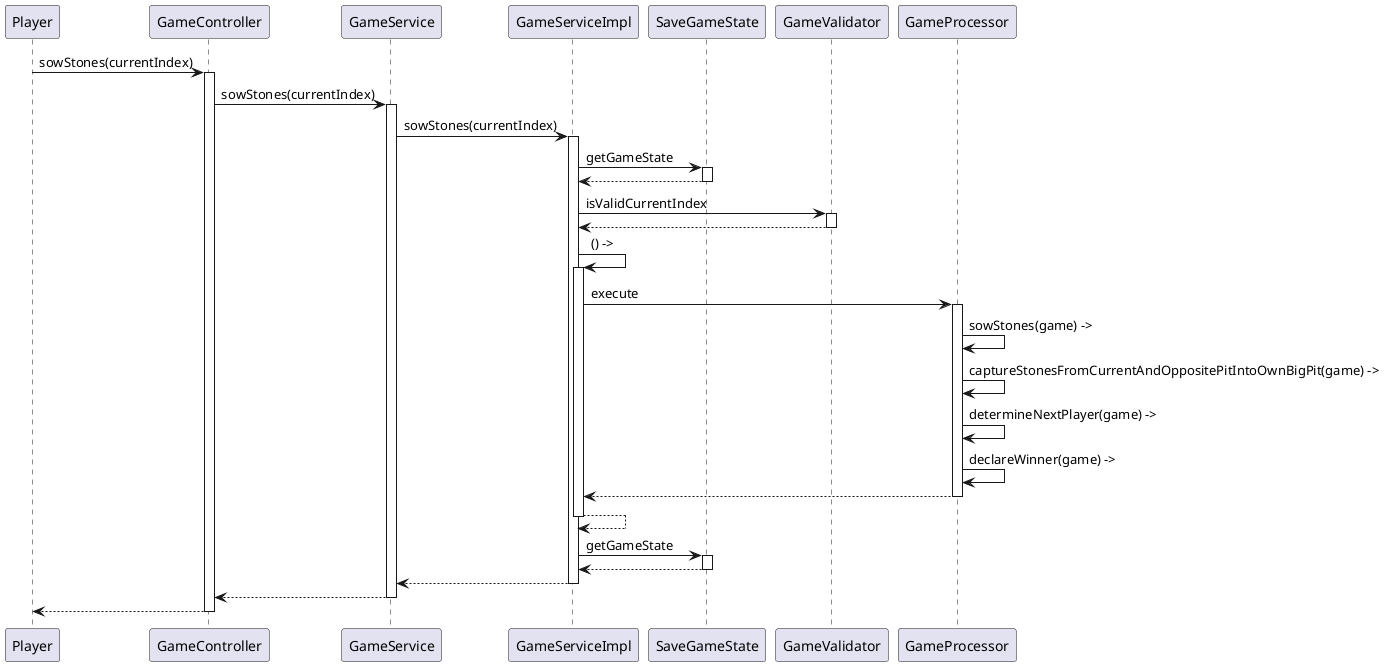 @startuml
participant Player
Player -> GameController : sowStones(currentIndex)
activate GameController
GameController -> GameService : sowStones(currentIndex)
activate GameService
GameService -> GameServiceImpl : sowStones(currentIndex)
activate GameServiceImpl
GameServiceImpl -> SaveGameState : getGameState
activate SaveGameState
SaveGameState --> GameServiceImpl
deactivate SaveGameState
GameServiceImpl -> GameValidator : isValidCurrentIndex
activate GameValidator
GameValidator --> GameServiceImpl
deactivate GameValidator
GameServiceImpl -> GameServiceImpl : () ->
activate GameServiceImpl
GameServiceImpl -> GameProcessor : execute
activate GameProcessor
GameProcessor ->  GameProcessor : sowStones(game) ->
GameProcessor ->  GameProcessor : captureStonesFromCurrentAndOppositePitIntoOwnBigPit(game) ->
GameProcessor ->  GameProcessor : determineNextPlayer(game) ->
GameProcessor ->  GameProcessor : declareWinner(game) ->
GameProcessor --> GameServiceImpl
deactivate GameProcessor
GameServiceImpl --> GameServiceImpl
deactivate GameServiceImpl
GameServiceImpl -> SaveGameState : getGameState
activate SaveGameState
SaveGameState --> GameServiceImpl
deactivate SaveGameState
GameServiceImpl --> GameService
deactivate GameServiceImpl
GameService --> GameController
deactivate GameService
return
@enduml